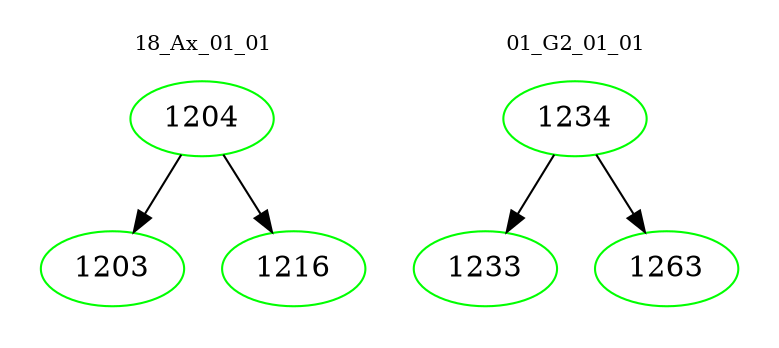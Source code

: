 digraph{
subgraph cluster_0 {
color = white
label = "18_Ax_01_01";
fontsize=10;
T0_1204 [label="1204", color="green"]
T0_1204 -> T0_1203 [color="black"]
T0_1203 [label="1203", color="green"]
T0_1204 -> T0_1216 [color="black"]
T0_1216 [label="1216", color="green"]
}
subgraph cluster_1 {
color = white
label = "01_G2_01_01";
fontsize=10;
T1_1234 [label="1234", color="green"]
T1_1234 -> T1_1233 [color="black"]
T1_1233 [label="1233", color="green"]
T1_1234 -> T1_1263 [color="black"]
T1_1263 [label="1263", color="green"]
}
}
